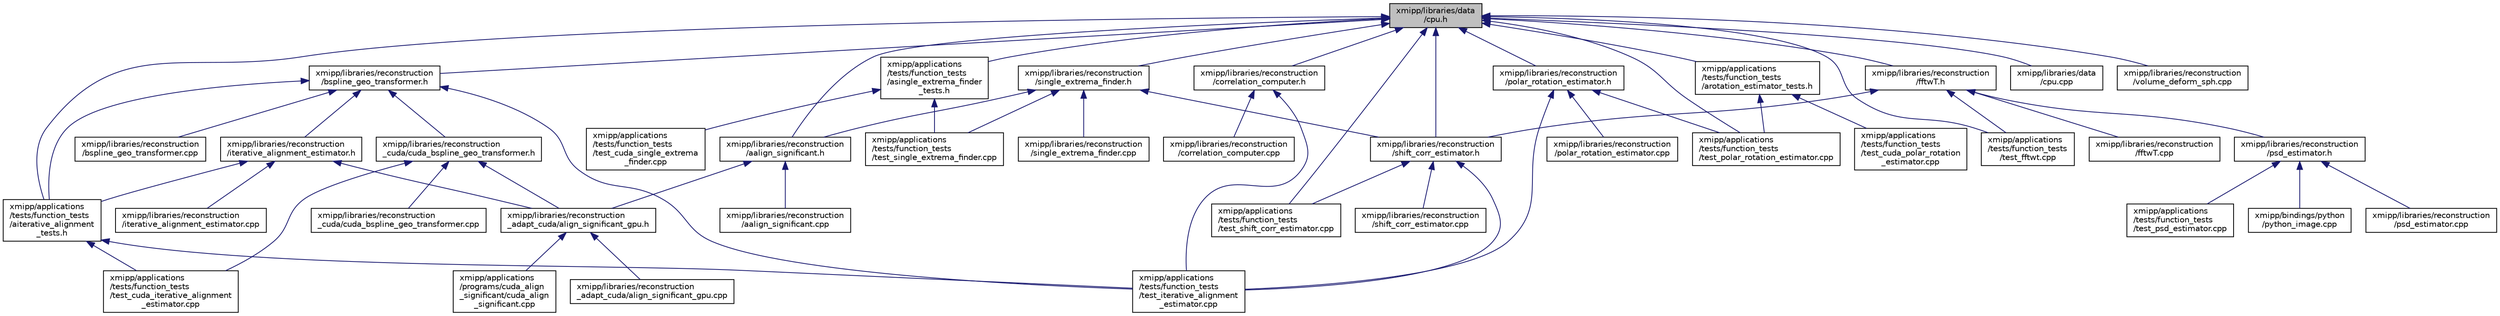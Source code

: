 digraph "xmipp/libraries/data/cpu.h"
{
  edge [fontname="Helvetica",fontsize="10",labelfontname="Helvetica",labelfontsize="10"];
  node [fontname="Helvetica",fontsize="10",shape=record];
  Node12 [label="xmipp/libraries/data\l/cpu.h",height=0.2,width=0.4,color="black", fillcolor="grey75", style="filled", fontcolor="black"];
  Node12 -> Node13 [dir="back",color="midnightblue",fontsize="10",style="solid",fontname="Helvetica"];
  Node13 [label="xmipp/applications\l/tests/function_tests\l/aiterative_alignment\l_tests.h",height=0.2,width=0.4,color="black", fillcolor="white", style="filled",URL="$aiterative__alignment__tests_8h.html"];
  Node13 -> Node14 [dir="back",color="midnightblue",fontsize="10",style="solid",fontname="Helvetica"];
  Node14 [label="xmipp/applications\l/tests/function_tests\l/test_cuda_iterative_alignment\l_estimator.cpp",height=0.2,width=0.4,color="black", fillcolor="white", style="filled",URL="$test__cuda__iterative__alignment__estimator_8cpp.html"];
  Node13 -> Node15 [dir="back",color="midnightblue",fontsize="10",style="solid",fontname="Helvetica"];
  Node15 [label="xmipp/applications\l/tests/function_tests\l/test_iterative_alignment\l_estimator.cpp",height=0.2,width=0.4,color="black", fillcolor="white", style="filled",URL="$test__iterative__alignment__estimator_8cpp.html"];
  Node12 -> Node16 [dir="back",color="midnightblue",fontsize="10",style="solid",fontname="Helvetica"];
  Node16 [label="xmipp/applications\l/tests/function_tests\l/arotation_estimator_tests.h",height=0.2,width=0.4,color="black", fillcolor="white", style="filled",URL="$arotation__estimator__tests_8h.html"];
  Node16 -> Node17 [dir="back",color="midnightblue",fontsize="10",style="solid",fontname="Helvetica"];
  Node17 [label="xmipp/applications\l/tests/function_tests\l/test_cuda_polar_rotation\l_estimator.cpp",height=0.2,width=0.4,color="black", fillcolor="white", style="filled",URL="$test__cuda__polar__rotation__estimator_8cpp.html"];
  Node16 -> Node18 [dir="back",color="midnightblue",fontsize="10",style="solid",fontname="Helvetica"];
  Node18 [label="xmipp/applications\l/tests/function_tests\l/test_polar_rotation_estimator.cpp",height=0.2,width=0.4,color="black", fillcolor="white", style="filled",URL="$test__polar__rotation__estimator_8cpp.html"];
  Node12 -> Node19 [dir="back",color="midnightblue",fontsize="10",style="solid",fontname="Helvetica"];
  Node19 [label="xmipp/applications\l/tests/function_tests\l/asingle_extrema_finder\l_tests.h",height=0.2,width=0.4,color="black", fillcolor="white", style="filled",URL="$asingle__extrema__finder__tests_8h.html"];
  Node19 -> Node20 [dir="back",color="midnightblue",fontsize="10",style="solid",fontname="Helvetica"];
  Node20 [label="xmipp/applications\l/tests/function_tests\l/test_cuda_single_extrema\l_finder.cpp",height=0.2,width=0.4,color="black", fillcolor="white", style="filled",URL="$test__cuda__single__extrema__finder_8cpp.html"];
  Node19 -> Node21 [dir="back",color="midnightblue",fontsize="10",style="solid",fontname="Helvetica"];
  Node21 [label="xmipp/applications\l/tests/function_tests\l/test_single_extrema_finder.cpp",height=0.2,width=0.4,color="black", fillcolor="white", style="filled",URL="$test__single__extrema__finder_8cpp.html"];
  Node12 -> Node22 [dir="back",color="midnightblue",fontsize="10",style="solid",fontname="Helvetica"];
  Node22 [label="xmipp/applications\l/tests/function_tests\l/test_fftwt.cpp",height=0.2,width=0.4,color="black", fillcolor="white", style="filled",URL="$test__fftwt_8cpp.html"];
  Node12 -> Node18 [dir="back",color="midnightblue",fontsize="10",style="solid",fontname="Helvetica"];
  Node12 -> Node23 [dir="back",color="midnightblue",fontsize="10",style="solid",fontname="Helvetica"];
  Node23 [label="xmipp/applications\l/tests/function_tests\l/test_shift_corr_estimator.cpp",height=0.2,width=0.4,color="black", fillcolor="white", style="filled",URL="$test__shift__corr__estimator_8cpp.html"];
  Node12 -> Node24 [dir="back",color="midnightblue",fontsize="10",style="solid",fontname="Helvetica"];
  Node24 [label="xmipp/libraries/data\l/cpu.cpp",height=0.2,width=0.4,color="black", fillcolor="white", style="filled",URL="$cpu_8cpp.html"];
  Node12 -> Node25 [dir="back",color="midnightblue",fontsize="10",style="solid",fontname="Helvetica"];
  Node25 [label="xmipp/libraries/reconstruction\l/aalign_significant.h",height=0.2,width=0.4,color="black", fillcolor="white", style="filled",URL="$aalign__significant_8h.html"];
  Node25 -> Node26 [dir="back",color="midnightblue",fontsize="10",style="solid",fontname="Helvetica"];
  Node26 [label="xmipp/libraries/reconstruction\l/aalign_significant.cpp",height=0.2,width=0.4,color="black", fillcolor="white", style="filled",URL="$aalign__significant_8cpp.html"];
  Node25 -> Node27 [dir="back",color="midnightblue",fontsize="10",style="solid",fontname="Helvetica"];
  Node27 [label="xmipp/libraries/reconstruction\l_adapt_cuda/align_significant_gpu.h",height=0.2,width=0.4,color="black", fillcolor="white", style="filled",URL="$align__significant__gpu_8h.html"];
  Node27 -> Node28 [dir="back",color="midnightblue",fontsize="10",style="solid",fontname="Helvetica"];
  Node28 [label="xmipp/applications\l/programs/cuda_align\l_significant/cuda_align\l_significant.cpp",height=0.2,width=0.4,color="black", fillcolor="white", style="filled",URL="$cuda__align__significant_8cpp.html"];
  Node27 -> Node29 [dir="back",color="midnightblue",fontsize="10",style="solid",fontname="Helvetica"];
  Node29 [label="xmipp/libraries/reconstruction\l_adapt_cuda/align_significant_gpu.cpp",height=0.2,width=0.4,color="black", fillcolor="white", style="filled",URL="$align__significant__gpu_8cpp.html"];
  Node12 -> Node30 [dir="back",color="midnightblue",fontsize="10",style="solid",fontname="Helvetica"];
  Node30 [label="xmipp/libraries/reconstruction\l/bspline_geo_transformer.h",height=0.2,width=0.4,color="black", fillcolor="white", style="filled",URL="$bspline__geo__transformer_8h.html"];
  Node30 -> Node13 [dir="back",color="midnightblue",fontsize="10",style="solid",fontname="Helvetica"];
  Node30 -> Node15 [dir="back",color="midnightblue",fontsize="10",style="solid",fontname="Helvetica"];
  Node30 -> Node31 [dir="back",color="midnightblue",fontsize="10",style="solid",fontname="Helvetica"];
  Node31 [label="xmipp/libraries/reconstruction\l/bspline_geo_transformer.cpp",height=0.2,width=0.4,color="black", fillcolor="white", style="filled",URL="$bspline__geo__transformer_8cpp.html"];
  Node30 -> Node32 [dir="back",color="midnightblue",fontsize="10",style="solid",fontname="Helvetica"];
  Node32 [label="xmipp/libraries/reconstruction\l/iterative_alignment_estimator.h",height=0.2,width=0.4,color="black", fillcolor="white", style="filled",URL="$iterative__alignment__estimator_8h.html"];
  Node32 -> Node13 [dir="back",color="midnightblue",fontsize="10",style="solid",fontname="Helvetica"];
  Node32 -> Node33 [dir="back",color="midnightblue",fontsize="10",style="solid",fontname="Helvetica"];
  Node33 [label="xmipp/libraries/reconstruction\l/iterative_alignment_estimator.cpp",height=0.2,width=0.4,color="black", fillcolor="white", style="filled",URL="$iterative__alignment__estimator_8cpp.html"];
  Node32 -> Node27 [dir="back",color="midnightblue",fontsize="10",style="solid",fontname="Helvetica"];
  Node30 -> Node34 [dir="back",color="midnightblue",fontsize="10",style="solid",fontname="Helvetica"];
  Node34 [label="xmipp/libraries/reconstruction\l_cuda/cuda_bspline_geo_transformer.h",height=0.2,width=0.4,color="black", fillcolor="white", style="filled",URL="$cuda__bspline__geo__transformer_8h.html"];
  Node34 -> Node14 [dir="back",color="midnightblue",fontsize="10",style="solid",fontname="Helvetica"];
  Node34 -> Node27 [dir="back",color="midnightblue",fontsize="10",style="solid",fontname="Helvetica"];
  Node34 -> Node35 [dir="back",color="midnightblue",fontsize="10",style="solid",fontname="Helvetica"];
  Node35 [label="xmipp/libraries/reconstruction\l_cuda/cuda_bspline_geo_transformer.cpp",height=0.2,width=0.4,color="black", fillcolor="white", style="filled",URL="$cuda__bspline__geo__transformer_8cpp.html"];
  Node12 -> Node36 [dir="back",color="midnightblue",fontsize="10",style="solid",fontname="Helvetica"];
  Node36 [label="xmipp/libraries/reconstruction\l/correlation_computer.h",height=0.2,width=0.4,color="black", fillcolor="white", style="filled",URL="$correlation__computer_8h.html"];
  Node36 -> Node15 [dir="back",color="midnightblue",fontsize="10",style="solid",fontname="Helvetica"];
  Node36 -> Node37 [dir="back",color="midnightblue",fontsize="10",style="solid",fontname="Helvetica"];
  Node37 [label="xmipp/libraries/reconstruction\l/correlation_computer.cpp",height=0.2,width=0.4,color="black", fillcolor="white", style="filled",URL="$correlation__computer_8cpp.html"];
  Node12 -> Node38 [dir="back",color="midnightblue",fontsize="10",style="solid",fontname="Helvetica"];
  Node38 [label="xmipp/libraries/reconstruction\l/fftwT.h",height=0.2,width=0.4,color="black", fillcolor="white", style="filled",URL="$fftwT_8h.html"];
  Node38 -> Node22 [dir="back",color="midnightblue",fontsize="10",style="solid",fontname="Helvetica"];
  Node38 -> Node39 [dir="back",color="midnightblue",fontsize="10",style="solid",fontname="Helvetica"];
  Node39 [label="xmipp/libraries/reconstruction\l/fftwT.cpp",height=0.2,width=0.4,color="black", fillcolor="white", style="filled",URL="$fftwT_8cpp.html"];
  Node38 -> Node40 [dir="back",color="midnightblue",fontsize="10",style="solid",fontname="Helvetica"];
  Node40 [label="xmipp/libraries/reconstruction\l/psd_estimator.h",height=0.2,width=0.4,color="black", fillcolor="white", style="filled",URL="$psd__estimator_8h.html"];
  Node40 -> Node41 [dir="back",color="midnightblue",fontsize="10",style="solid",fontname="Helvetica"];
  Node41 [label="xmipp/applications\l/tests/function_tests\l/test_psd_estimator.cpp",height=0.2,width=0.4,color="black", fillcolor="white", style="filled",URL="$test__psd__estimator_8cpp.html"];
  Node40 -> Node42 [dir="back",color="midnightblue",fontsize="10",style="solid",fontname="Helvetica"];
  Node42 [label="xmipp/bindings/python\l/python_image.cpp",height=0.2,width=0.4,color="black", fillcolor="white", style="filled",URL="$python__image_8cpp.html"];
  Node40 -> Node43 [dir="back",color="midnightblue",fontsize="10",style="solid",fontname="Helvetica"];
  Node43 [label="xmipp/libraries/reconstruction\l/psd_estimator.cpp",height=0.2,width=0.4,color="black", fillcolor="white", style="filled",URL="$psd__estimator_8cpp.html"];
  Node38 -> Node44 [dir="back",color="midnightblue",fontsize="10",style="solid",fontname="Helvetica"];
  Node44 [label="xmipp/libraries/reconstruction\l/shift_corr_estimator.h",height=0.2,width=0.4,color="black", fillcolor="white", style="filled",URL="$shift__corr__estimator_8h.html"];
  Node44 -> Node15 [dir="back",color="midnightblue",fontsize="10",style="solid",fontname="Helvetica"];
  Node44 -> Node23 [dir="back",color="midnightblue",fontsize="10",style="solid",fontname="Helvetica"];
  Node44 -> Node45 [dir="back",color="midnightblue",fontsize="10",style="solid",fontname="Helvetica"];
  Node45 [label="xmipp/libraries/reconstruction\l/shift_corr_estimator.cpp",height=0.2,width=0.4,color="black", fillcolor="white", style="filled",URL="$shift__corr__estimator_8cpp.html"];
  Node12 -> Node46 [dir="back",color="midnightblue",fontsize="10",style="solid",fontname="Helvetica"];
  Node46 [label="xmipp/libraries/reconstruction\l/polar_rotation_estimator.h",height=0.2,width=0.4,color="black", fillcolor="white", style="filled",URL="$polar__rotation__estimator_8h.html"];
  Node46 -> Node15 [dir="back",color="midnightblue",fontsize="10",style="solid",fontname="Helvetica"];
  Node46 -> Node18 [dir="back",color="midnightblue",fontsize="10",style="solid",fontname="Helvetica"];
  Node46 -> Node47 [dir="back",color="midnightblue",fontsize="10",style="solid",fontname="Helvetica"];
  Node47 [label="xmipp/libraries/reconstruction\l/polar_rotation_estimator.cpp",height=0.2,width=0.4,color="black", fillcolor="white", style="filled",URL="$polar__rotation__estimator_8cpp.html"];
  Node12 -> Node44 [dir="back",color="midnightblue",fontsize="10",style="solid",fontname="Helvetica"];
  Node12 -> Node48 [dir="back",color="midnightblue",fontsize="10",style="solid",fontname="Helvetica"];
  Node48 [label="xmipp/libraries/reconstruction\l/single_extrema_finder.h",height=0.2,width=0.4,color="black", fillcolor="white", style="filled",URL="$single__extrema__finder_8h.html"];
  Node48 -> Node21 [dir="back",color="midnightblue",fontsize="10",style="solid",fontname="Helvetica"];
  Node48 -> Node25 [dir="back",color="midnightblue",fontsize="10",style="solid",fontname="Helvetica"];
  Node48 -> Node44 [dir="back",color="midnightblue",fontsize="10",style="solid",fontname="Helvetica"];
  Node48 -> Node49 [dir="back",color="midnightblue",fontsize="10",style="solid",fontname="Helvetica"];
  Node49 [label="xmipp/libraries/reconstruction\l/single_extrema_finder.cpp",height=0.2,width=0.4,color="black", fillcolor="white", style="filled",URL="$single__extrema__finder_8cpp.html"];
  Node12 -> Node50 [dir="back",color="midnightblue",fontsize="10",style="solid",fontname="Helvetica"];
  Node50 [label="xmipp/libraries/reconstruction\l/volume_deform_sph.cpp",height=0.2,width=0.4,color="black", fillcolor="white", style="filled",URL="$volume__deform__sph_8cpp.html"];
}
